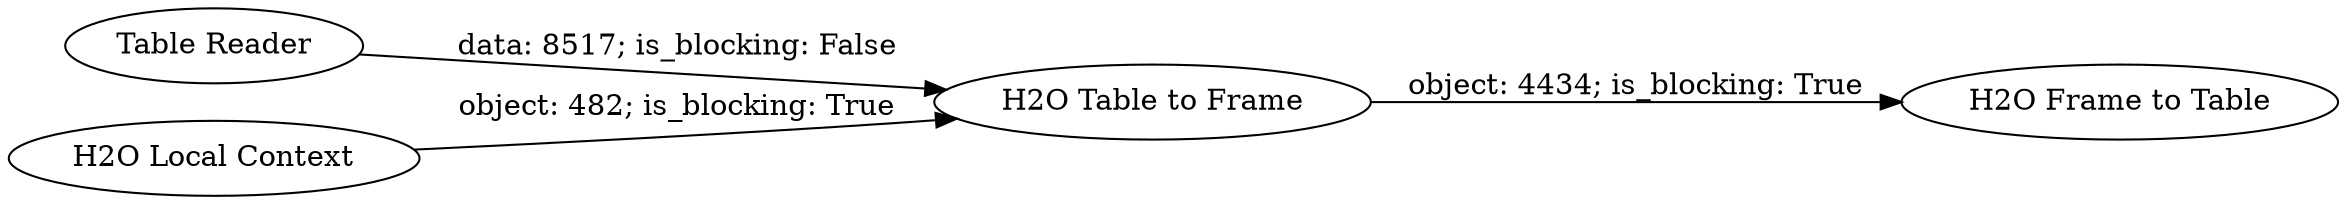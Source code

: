 digraph {
	"2880134606997775517_2" [label="H2O Table to Frame"]
	"2880134606997775517_5" [label="Table Reader"]
	"2880134606997775517_4" [label="H2O Frame to Table"]
	"2880134606997775517_1" [label="H2O Local Context"]
	"2880134606997775517_2" -> "2880134606997775517_4" [label="object: 4434; is_blocking: True"]
	"2880134606997775517_1" -> "2880134606997775517_2" [label="object: 482; is_blocking: True"]
	"2880134606997775517_5" -> "2880134606997775517_2" [label="data: 8517; is_blocking: False"]
	rankdir=LR
}
